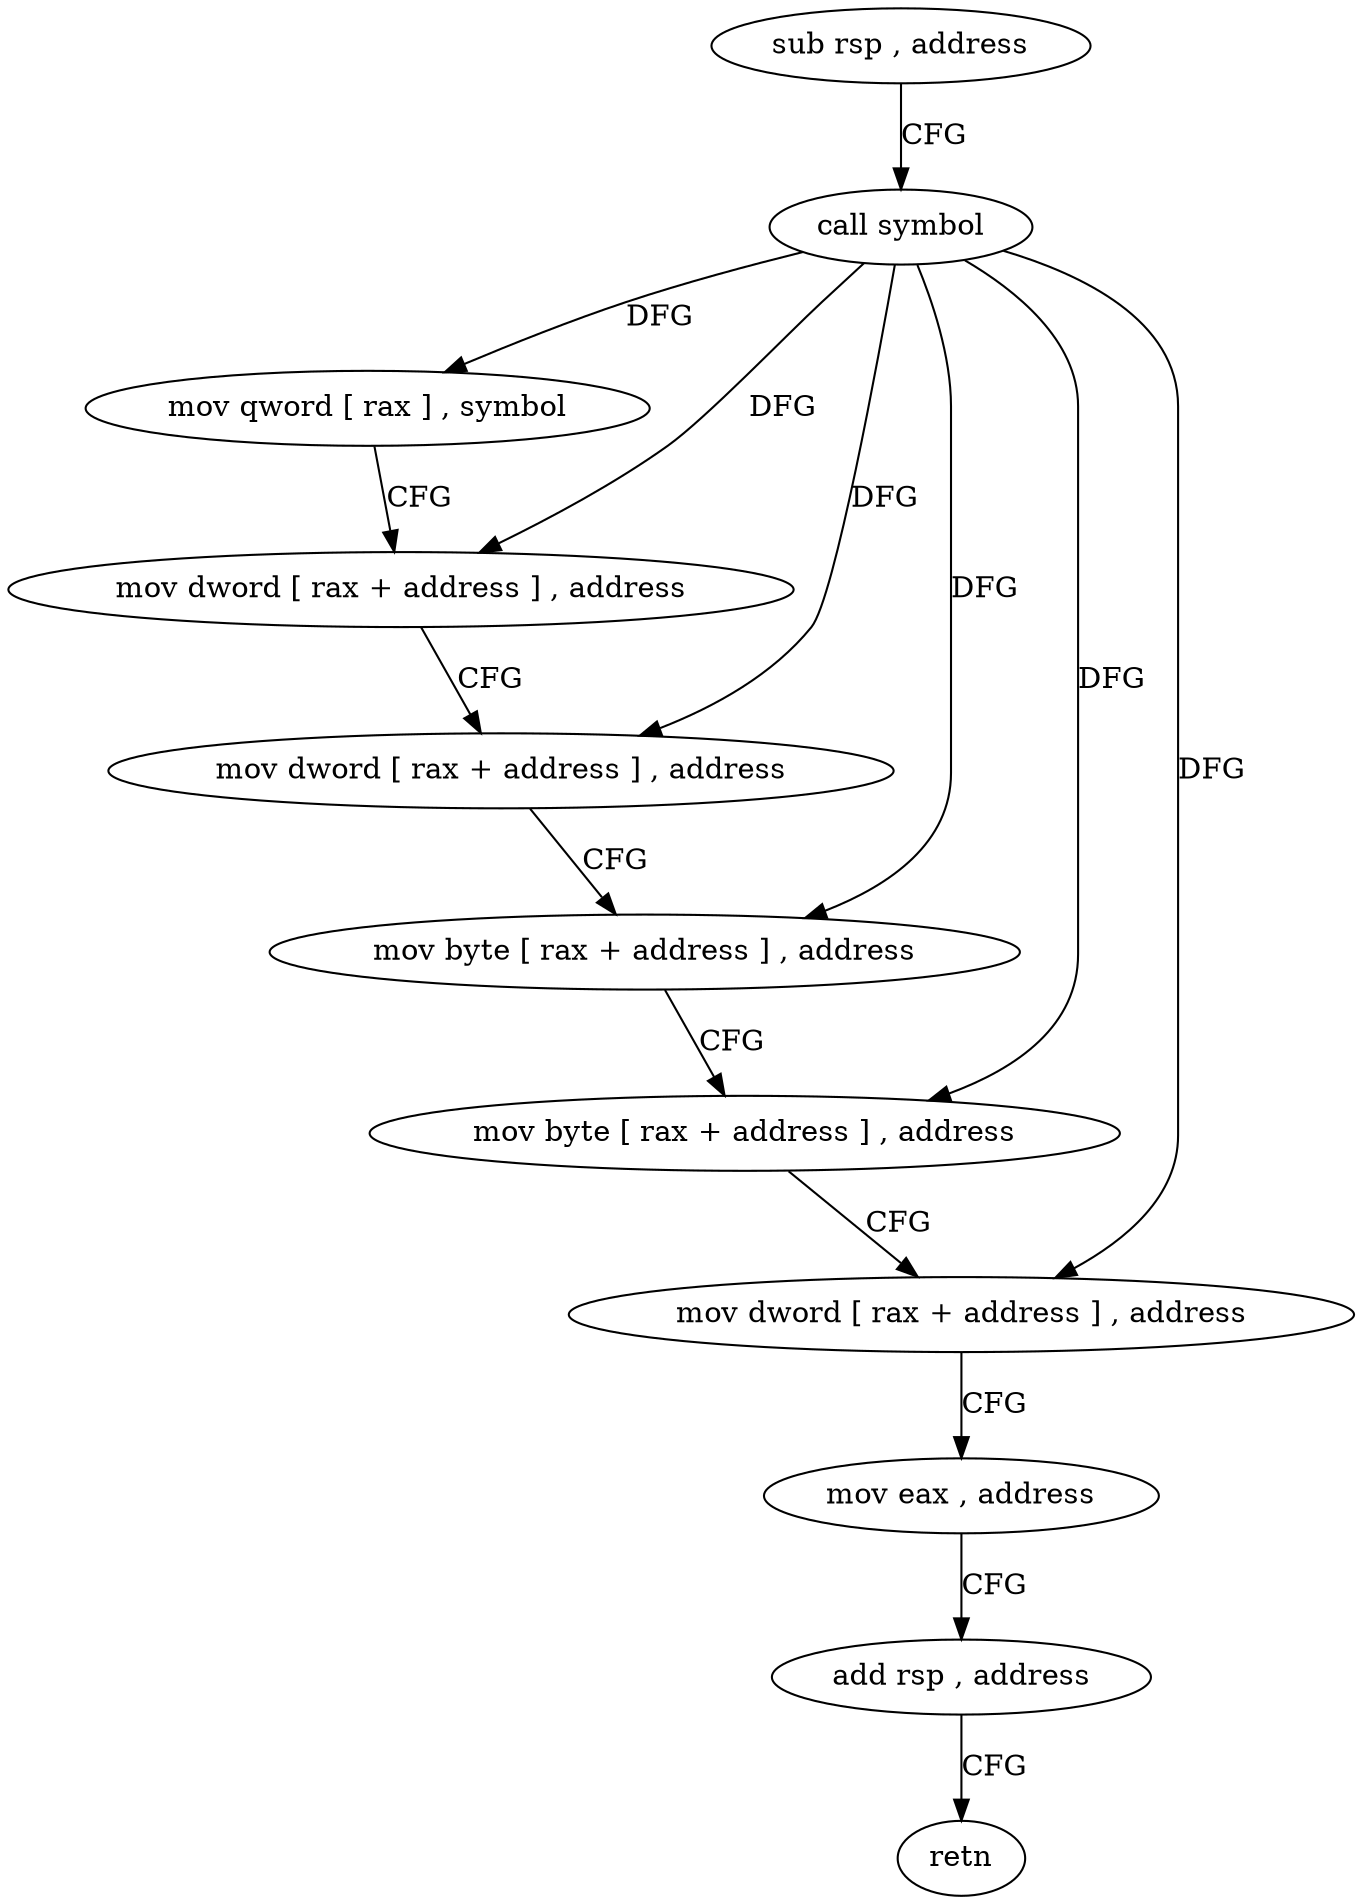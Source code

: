 digraph "func" {
"4250918" [label = "sub rsp , address" ]
"4250922" [label = "call symbol" ]
"4250927" [label = "mov qword [ rax ] , symbol" ]
"4250934" [label = "mov dword [ rax + address ] , address" ]
"4250941" [label = "mov dword [ rax + address ] , address" ]
"4250948" [label = "mov byte [ rax + address ] , address" ]
"4250952" [label = "mov byte [ rax + address ] , address" ]
"4250956" [label = "mov dword [ rax + address ] , address" ]
"4250963" [label = "mov eax , address" ]
"4250968" [label = "add rsp , address" ]
"4250972" [label = "retn" ]
"4250918" -> "4250922" [ label = "CFG" ]
"4250922" -> "4250927" [ label = "DFG" ]
"4250922" -> "4250934" [ label = "DFG" ]
"4250922" -> "4250941" [ label = "DFG" ]
"4250922" -> "4250948" [ label = "DFG" ]
"4250922" -> "4250952" [ label = "DFG" ]
"4250922" -> "4250956" [ label = "DFG" ]
"4250927" -> "4250934" [ label = "CFG" ]
"4250934" -> "4250941" [ label = "CFG" ]
"4250941" -> "4250948" [ label = "CFG" ]
"4250948" -> "4250952" [ label = "CFG" ]
"4250952" -> "4250956" [ label = "CFG" ]
"4250956" -> "4250963" [ label = "CFG" ]
"4250963" -> "4250968" [ label = "CFG" ]
"4250968" -> "4250972" [ label = "CFG" ]
}

